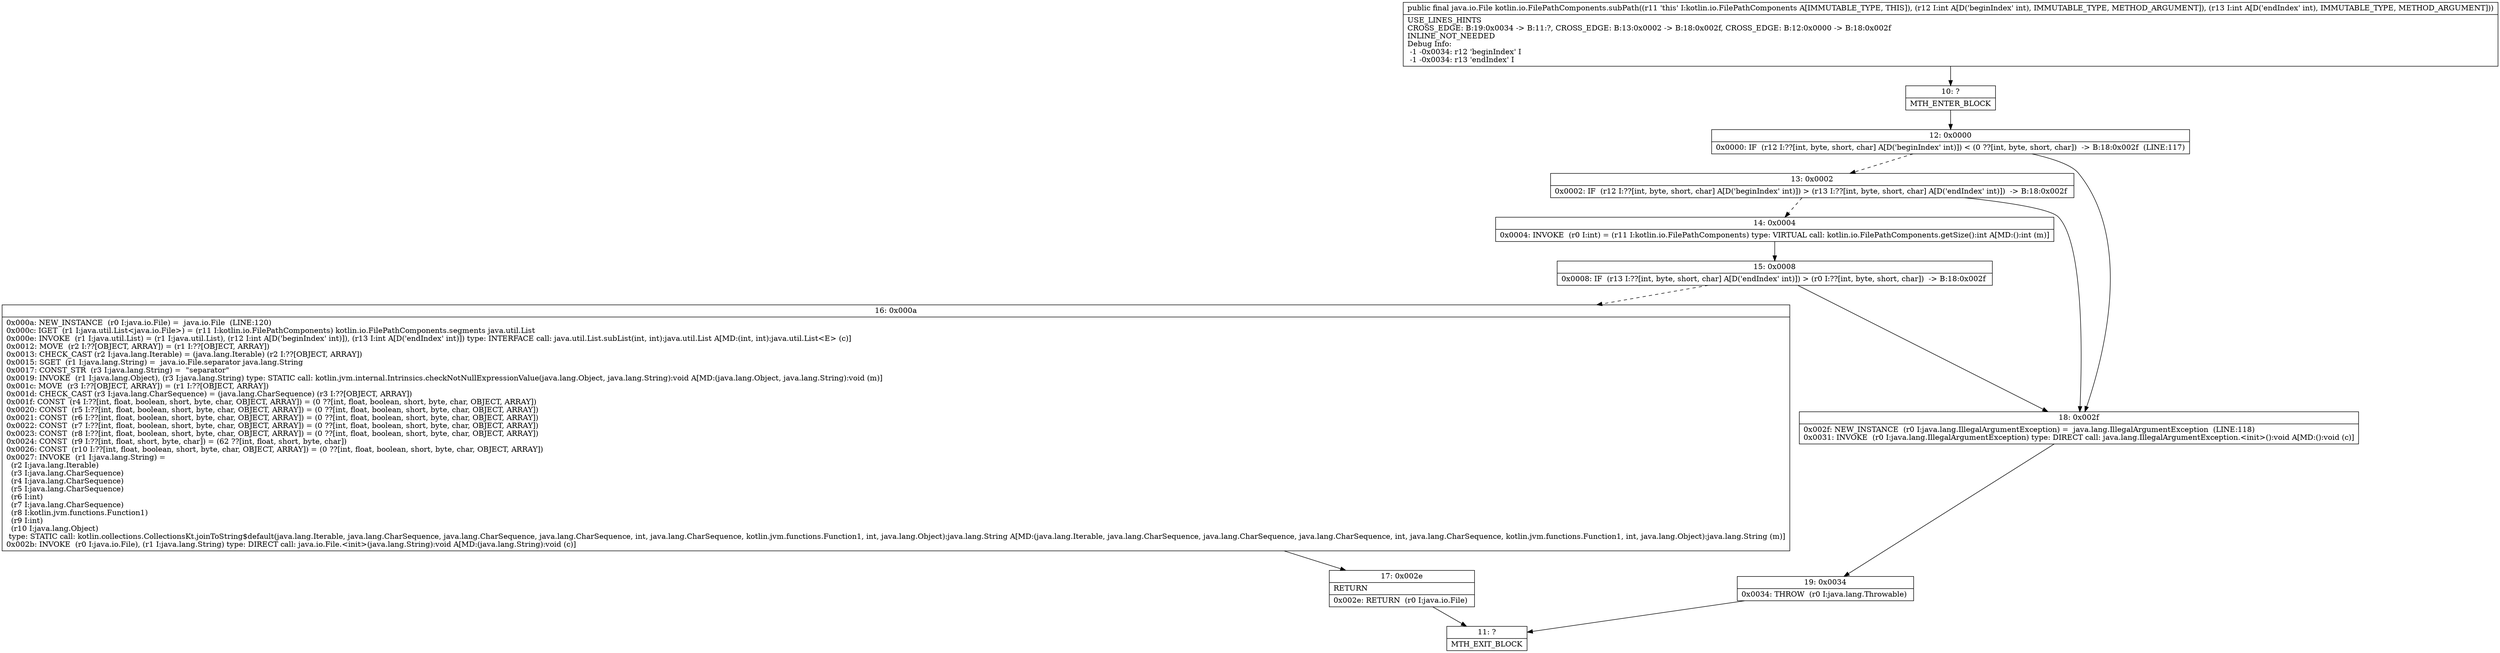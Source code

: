 digraph "CFG forkotlin.io.FilePathComponents.subPath(II)Ljava\/io\/File;" {
Node_10 [shape=record,label="{10\:\ ?|MTH_ENTER_BLOCK\l}"];
Node_12 [shape=record,label="{12\:\ 0x0000|0x0000: IF  (r12 I:??[int, byte, short, char] A[D('beginIndex' int)]) \< (0 ??[int, byte, short, char])  \-\> B:18:0x002f  (LINE:117)\l}"];
Node_13 [shape=record,label="{13\:\ 0x0002|0x0002: IF  (r12 I:??[int, byte, short, char] A[D('beginIndex' int)]) \> (r13 I:??[int, byte, short, char] A[D('endIndex' int)])  \-\> B:18:0x002f \l}"];
Node_14 [shape=record,label="{14\:\ 0x0004|0x0004: INVOKE  (r0 I:int) = (r11 I:kotlin.io.FilePathComponents) type: VIRTUAL call: kotlin.io.FilePathComponents.getSize():int A[MD:():int (m)]\l}"];
Node_15 [shape=record,label="{15\:\ 0x0008|0x0008: IF  (r13 I:??[int, byte, short, char] A[D('endIndex' int)]) \> (r0 I:??[int, byte, short, char])  \-\> B:18:0x002f \l}"];
Node_16 [shape=record,label="{16\:\ 0x000a|0x000a: NEW_INSTANCE  (r0 I:java.io.File) =  java.io.File  (LINE:120)\l0x000c: IGET  (r1 I:java.util.List\<java.io.File\>) = (r11 I:kotlin.io.FilePathComponents) kotlin.io.FilePathComponents.segments java.util.List \l0x000e: INVOKE  (r1 I:java.util.List) = (r1 I:java.util.List), (r12 I:int A[D('beginIndex' int)]), (r13 I:int A[D('endIndex' int)]) type: INTERFACE call: java.util.List.subList(int, int):java.util.List A[MD:(int, int):java.util.List\<E\> (c)]\l0x0012: MOVE  (r2 I:??[OBJECT, ARRAY]) = (r1 I:??[OBJECT, ARRAY]) \l0x0013: CHECK_CAST (r2 I:java.lang.Iterable) = (java.lang.Iterable) (r2 I:??[OBJECT, ARRAY]) \l0x0015: SGET  (r1 I:java.lang.String) =  java.io.File.separator java.lang.String \l0x0017: CONST_STR  (r3 I:java.lang.String) =  \"separator\" \l0x0019: INVOKE  (r1 I:java.lang.Object), (r3 I:java.lang.String) type: STATIC call: kotlin.jvm.internal.Intrinsics.checkNotNullExpressionValue(java.lang.Object, java.lang.String):void A[MD:(java.lang.Object, java.lang.String):void (m)]\l0x001c: MOVE  (r3 I:??[OBJECT, ARRAY]) = (r1 I:??[OBJECT, ARRAY]) \l0x001d: CHECK_CAST (r3 I:java.lang.CharSequence) = (java.lang.CharSequence) (r3 I:??[OBJECT, ARRAY]) \l0x001f: CONST  (r4 I:??[int, float, boolean, short, byte, char, OBJECT, ARRAY]) = (0 ??[int, float, boolean, short, byte, char, OBJECT, ARRAY]) \l0x0020: CONST  (r5 I:??[int, float, boolean, short, byte, char, OBJECT, ARRAY]) = (0 ??[int, float, boolean, short, byte, char, OBJECT, ARRAY]) \l0x0021: CONST  (r6 I:??[int, float, boolean, short, byte, char, OBJECT, ARRAY]) = (0 ??[int, float, boolean, short, byte, char, OBJECT, ARRAY]) \l0x0022: CONST  (r7 I:??[int, float, boolean, short, byte, char, OBJECT, ARRAY]) = (0 ??[int, float, boolean, short, byte, char, OBJECT, ARRAY]) \l0x0023: CONST  (r8 I:??[int, float, boolean, short, byte, char, OBJECT, ARRAY]) = (0 ??[int, float, boolean, short, byte, char, OBJECT, ARRAY]) \l0x0024: CONST  (r9 I:??[int, float, short, byte, char]) = (62 ??[int, float, short, byte, char]) \l0x0026: CONST  (r10 I:??[int, float, boolean, short, byte, char, OBJECT, ARRAY]) = (0 ??[int, float, boolean, short, byte, char, OBJECT, ARRAY]) \l0x0027: INVOKE  (r1 I:java.lang.String) = \l  (r2 I:java.lang.Iterable)\l  (r3 I:java.lang.CharSequence)\l  (r4 I:java.lang.CharSequence)\l  (r5 I:java.lang.CharSequence)\l  (r6 I:int)\l  (r7 I:java.lang.CharSequence)\l  (r8 I:kotlin.jvm.functions.Function1)\l  (r9 I:int)\l  (r10 I:java.lang.Object)\l type: STATIC call: kotlin.collections.CollectionsKt.joinToString$default(java.lang.Iterable, java.lang.CharSequence, java.lang.CharSequence, java.lang.CharSequence, int, java.lang.CharSequence, kotlin.jvm.functions.Function1, int, java.lang.Object):java.lang.String A[MD:(java.lang.Iterable, java.lang.CharSequence, java.lang.CharSequence, java.lang.CharSequence, int, java.lang.CharSequence, kotlin.jvm.functions.Function1, int, java.lang.Object):java.lang.String (m)]\l0x002b: INVOKE  (r0 I:java.io.File), (r1 I:java.lang.String) type: DIRECT call: java.io.File.\<init\>(java.lang.String):void A[MD:(java.lang.String):void (c)]\l}"];
Node_17 [shape=record,label="{17\:\ 0x002e|RETURN\l|0x002e: RETURN  (r0 I:java.io.File) \l}"];
Node_11 [shape=record,label="{11\:\ ?|MTH_EXIT_BLOCK\l}"];
Node_18 [shape=record,label="{18\:\ 0x002f|0x002f: NEW_INSTANCE  (r0 I:java.lang.IllegalArgumentException) =  java.lang.IllegalArgumentException  (LINE:118)\l0x0031: INVOKE  (r0 I:java.lang.IllegalArgumentException) type: DIRECT call: java.lang.IllegalArgumentException.\<init\>():void A[MD:():void (c)]\l}"];
Node_19 [shape=record,label="{19\:\ 0x0034|0x0034: THROW  (r0 I:java.lang.Throwable) \l}"];
MethodNode[shape=record,label="{public final java.io.File kotlin.io.FilePathComponents.subPath((r11 'this' I:kotlin.io.FilePathComponents A[IMMUTABLE_TYPE, THIS]), (r12 I:int A[D('beginIndex' int), IMMUTABLE_TYPE, METHOD_ARGUMENT]), (r13 I:int A[D('endIndex' int), IMMUTABLE_TYPE, METHOD_ARGUMENT]))  | USE_LINES_HINTS\lCROSS_EDGE: B:19:0x0034 \-\> B:11:?, CROSS_EDGE: B:13:0x0002 \-\> B:18:0x002f, CROSS_EDGE: B:12:0x0000 \-\> B:18:0x002f\lINLINE_NOT_NEEDED\lDebug Info:\l  \-1 \-0x0034: r12 'beginIndex' I\l  \-1 \-0x0034: r13 'endIndex' I\l}"];
MethodNode -> Node_10;Node_10 -> Node_12;
Node_12 -> Node_13[style=dashed];
Node_12 -> Node_18;
Node_13 -> Node_14[style=dashed];
Node_13 -> Node_18;
Node_14 -> Node_15;
Node_15 -> Node_16[style=dashed];
Node_15 -> Node_18;
Node_16 -> Node_17;
Node_17 -> Node_11;
Node_18 -> Node_19;
Node_19 -> Node_11;
}

